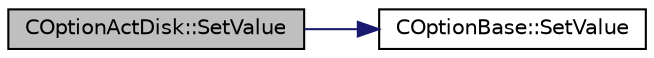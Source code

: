 digraph "COptionActDisk::SetValue"
{
 // LATEX_PDF_SIZE
  edge [fontname="Helvetica",fontsize="10",labelfontname="Helvetica",labelfontsize="10"];
  node [fontname="Helvetica",fontsize="10",shape=record];
  rankdir="LR";
  Node1 [label="COptionActDisk::SetValue",height=0.2,width=0.4,color="black", fillcolor="grey75", style="filled", fontcolor="black",tooltip=" "];
  Node1 -> Node2 [color="midnightblue",fontsize="10",style="solid",fontname="Helvetica"];
  Node2 [label="COptionBase::SetValue",height=0.2,width=0.4,color="black", fillcolor="white", style="filled",URL="$classCOptionBase.html#af1fdb6f6d4b9217832b93fade86ba592",tooltip=" "];
}
